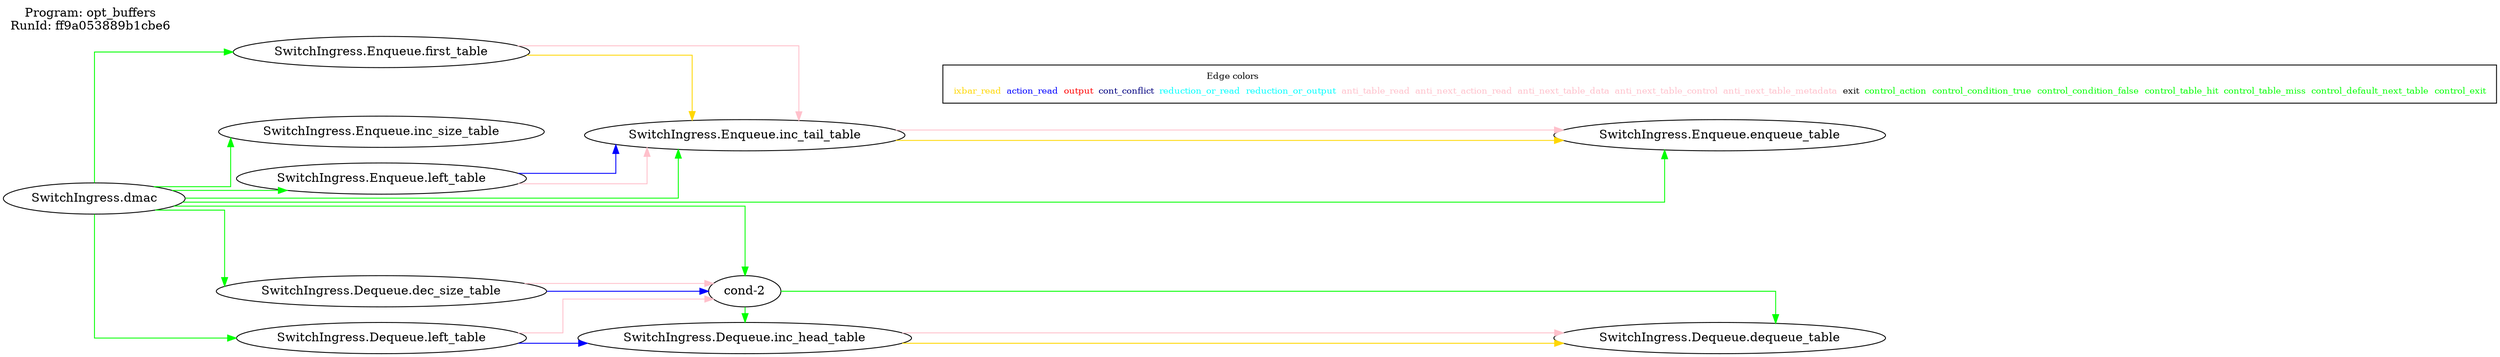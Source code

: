 digraph table_deps {
  splines=ortho; rankdir=LR;
  label="Program: opt_buffers
RunId: ff9a053889b1cbe6
";
  labelloc=t; labeljust=l;
  { "SwitchIngress.dmac"; "SwitchIngress.Enqueue.left_table"; "SwitchIngress.Enqueue.first_table"; "SwitchIngress.Enqueue.inc_size_table"; "SwitchIngress.Dequeue.left_table"; "SwitchIngress.Dequeue.dec_size_table"; }
  { rank = same; "SwitchIngress.Enqueue.inc_tail_table"; "cond-2"; "SwitchIngress.Dequeue.inc_head_table"; }
  { rank = same; "SwitchIngress.Enqueue.enqueue_table"; "SwitchIngress.Dequeue.dequeue_table"; }
   "SwitchIngress.dmac" -> "SwitchIngress.Enqueue.left_table" [ label= "",color=green ];
   "SwitchIngress.dmac" -> "SwitchIngress.Enqueue.first_table" [ label= "",color=green ];
   "SwitchIngress.dmac" -> "SwitchIngress.Enqueue.inc_tail_table" [ label= "",color=green ];
   "SwitchIngress.dmac" -> "SwitchIngress.Enqueue.inc_size_table" [ label= "",color=green ];
   "SwitchIngress.dmac" -> "SwitchIngress.Enqueue.enqueue_table" [ label= "",color=green ];
   "SwitchIngress.dmac" -> "SwitchIngress.Dequeue.left_table" [ label= "",color=green ];
   "SwitchIngress.dmac" -> "SwitchIngress.Dequeue.dec_size_table" [ label= "",color=green ];
   "SwitchIngress.dmac" -> "cond-2" [ label= "",color=green ];
   "cond-2" -> "SwitchIngress.Dequeue.inc_head_table" [ label= "",color=green ];
   "cond-2" -> "SwitchIngress.Dequeue.dequeue_table" [ label= "",color=green ];
   "SwitchIngress.Enqueue.first_table" -> "SwitchIngress.Enqueue.inc_tail_table" [ label= "",color=gold ];
   "SwitchIngress.Enqueue.left_table" -> "SwitchIngress.Enqueue.inc_tail_table" [ label= "",color=blue ];
   "SwitchIngress.Enqueue.inc_tail_table" -> "SwitchIngress.Enqueue.enqueue_table" [ label= "",color=gold ];
   "SwitchIngress.Dequeue.dec_size_table" -> "cond-2" [ label= "",color=blue ];
   "SwitchIngress.Dequeue.left_table" -> "SwitchIngress.Dequeue.inc_head_table" [ label= "",color=blue ];
   "SwitchIngress.Dequeue.inc_head_table" -> "SwitchIngress.Dequeue.dequeue_table" [ label= "",color=gold ];
   "SwitchIngress.Enqueue.inc_tail_table" -> "SwitchIngress.Enqueue.enqueue_table" [ label= "",color=pink ];
   "SwitchIngress.Dequeue.inc_head_table" -> "SwitchIngress.Dequeue.dequeue_table" [ label= "",color=pink ];
   "SwitchIngress.Enqueue.left_table" -> "SwitchIngress.Enqueue.inc_tail_table" [ label= "",color=pink ];
   "SwitchIngress.Enqueue.first_table" -> "SwitchIngress.Enqueue.inc_tail_table" [ label= "",color=pink ];
   "SwitchIngress.Dequeue.left_table" -> "cond-2" [ label= "",color=pink ];
   "SwitchIngress.Dequeue.dec_size_table" -> "cond-2" [ label= "",color=pink ];
  { rank=max;
    subgraph cluster_legend { node [ shape=record; fontsize=10];
      empty [label=<<table border="0" cellborder="0"><tr><td colspan="8">Edge colors</td></tr><tr><td><font color="gold">ixbar_read</font></td><td><font color="blue">action_read</font></td><td><font color="red">output</font></td><td><font color="navy">cont_conflict</font></td><td><font color="cyan">reduction_or_read</font></td><td><font color="cyan">reduction_or_output</font></td><td><font color="pink">anti_table_read</font></td><td><font color="pink">anti_next_action_read</font></td><td><font color="pink">anti_next_table_data</font></td><td><font color="pink">anti_next_table_control</font></td><td><font color="pink">anti_next_table_metadata</font></td><td><font color="black">exit</font></td><td><font color="green">control_action</font></td><td><font color="green">control_condition_true</font></td><td><font color="green">control_condition_false</font></td><td><font color="green">control_table_hit</font></td><td><font color="green">control_table_miss</font></td><td><font color="green">control_default_next_table</font></td><td><font color="green">control_exit</font></td></tr></table>>;]
    }
  }
}
